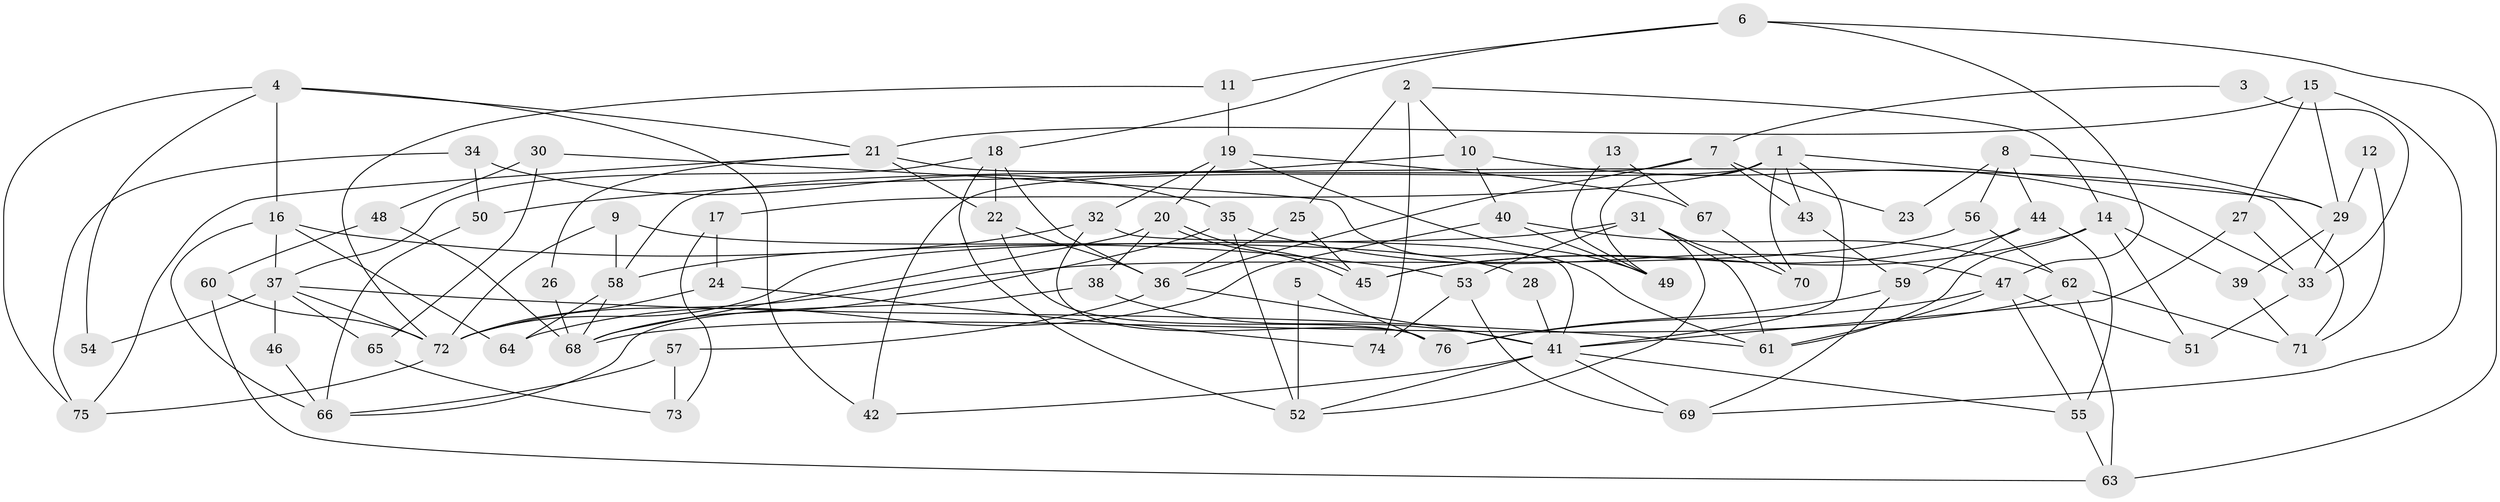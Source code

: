 // Generated by graph-tools (version 1.1) at 2025/50/03/09/25 03:50:01]
// undirected, 76 vertices, 152 edges
graph export_dot {
graph [start="1"]
  node [color=gray90,style=filled];
  1;
  2;
  3;
  4;
  5;
  6;
  7;
  8;
  9;
  10;
  11;
  12;
  13;
  14;
  15;
  16;
  17;
  18;
  19;
  20;
  21;
  22;
  23;
  24;
  25;
  26;
  27;
  28;
  29;
  30;
  31;
  32;
  33;
  34;
  35;
  36;
  37;
  38;
  39;
  40;
  41;
  42;
  43;
  44;
  45;
  46;
  47;
  48;
  49;
  50;
  51;
  52;
  53;
  54;
  55;
  56;
  57;
  58;
  59;
  60;
  61;
  62;
  63;
  64;
  65;
  66;
  67;
  68;
  69;
  70;
  71;
  72;
  73;
  74;
  75;
  76;
  1 -- 42;
  1 -- 49;
  1 -- 17;
  1 -- 29;
  1 -- 41;
  1 -- 43;
  1 -- 70;
  2 -- 74;
  2 -- 25;
  2 -- 10;
  2 -- 14;
  3 -- 7;
  3 -- 33;
  4 -- 21;
  4 -- 75;
  4 -- 16;
  4 -- 42;
  4 -- 54;
  5 -- 76;
  5 -- 52;
  6 -- 18;
  6 -- 47;
  6 -- 11;
  6 -- 63;
  7 -- 58;
  7 -- 36;
  7 -- 23;
  7 -- 43;
  8 -- 44;
  8 -- 29;
  8 -- 23;
  8 -- 56;
  9 -- 58;
  9 -- 72;
  9 -- 28;
  10 -- 33;
  10 -- 40;
  10 -- 50;
  11 -- 72;
  11 -- 19;
  12 -- 71;
  12 -- 29;
  13 -- 67;
  13 -- 49;
  14 -- 51;
  14 -- 39;
  14 -- 45;
  14 -- 61;
  15 -- 69;
  15 -- 21;
  15 -- 27;
  15 -- 29;
  16 -- 37;
  16 -- 53;
  16 -- 64;
  16 -- 66;
  17 -- 73;
  17 -- 24;
  18 -- 22;
  18 -- 52;
  18 -- 36;
  18 -- 37;
  19 -- 32;
  19 -- 20;
  19 -- 49;
  19 -- 67;
  20 -- 45;
  20 -- 45;
  20 -- 38;
  20 -- 68;
  21 -- 22;
  21 -- 71;
  21 -- 26;
  21 -- 75;
  22 -- 36;
  22 -- 76;
  24 -- 72;
  24 -- 74;
  25 -- 45;
  25 -- 36;
  26 -- 68;
  27 -- 41;
  27 -- 33;
  28 -- 41;
  29 -- 33;
  29 -- 39;
  30 -- 61;
  30 -- 48;
  30 -- 65;
  31 -- 72;
  31 -- 61;
  31 -- 52;
  31 -- 53;
  31 -- 70;
  32 -- 58;
  32 -- 41;
  32 -- 76;
  33 -- 51;
  34 -- 35;
  34 -- 50;
  34 -- 75;
  35 -- 52;
  35 -- 68;
  35 -- 47;
  36 -- 41;
  36 -- 57;
  37 -- 61;
  37 -- 46;
  37 -- 54;
  37 -- 65;
  37 -- 72;
  38 -- 41;
  38 -- 66;
  39 -- 71;
  40 -- 62;
  40 -- 49;
  40 -- 64;
  41 -- 69;
  41 -- 42;
  41 -- 52;
  41 -- 55;
  43 -- 59;
  44 -- 45;
  44 -- 55;
  44 -- 59;
  46 -- 66;
  47 -- 76;
  47 -- 51;
  47 -- 55;
  47 -- 61;
  48 -- 68;
  48 -- 60;
  50 -- 66;
  53 -- 69;
  53 -- 74;
  55 -- 63;
  56 -- 72;
  56 -- 62;
  57 -- 66;
  57 -- 73;
  58 -- 68;
  58 -- 64;
  59 -- 69;
  59 -- 76;
  60 -- 63;
  60 -- 72;
  62 -- 63;
  62 -- 68;
  62 -- 71;
  65 -- 73;
  67 -- 70;
  72 -- 75;
}
